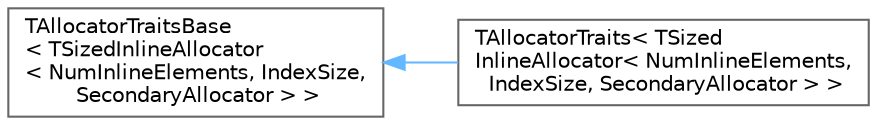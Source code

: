 digraph "Graphical Class Hierarchy"
{
 // INTERACTIVE_SVG=YES
 // LATEX_PDF_SIZE
  bgcolor="transparent";
  edge [fontname=Helvetica,fontsize=10,labelfontname=Helvetica,labelfontsize=10];
  node [fontname=Helvetica,fontsize=10,shape=box,height=0.2,width=0.4];
  rankdir="LR";
  Node0 [id="Node000000",label="TAllocatorTraitsBase\l\< TSizedInlineAllocator\l\< NumInlineElements, IndexSize,\l SecondaryAllocator \> \>",height=0.2,width=0.4,color="grey40", fillcolor="white", style="filled",URL="$db/d23/structTAllocatorTraitsBase.html",tooltip=" "];
  Node0 -> Node1 [id="edge6099_Node000000_Node000001",dir="back",color="steelblue1",style="solid",tooltip=" "];
  Node1 [id="Node000001",label="TAllocatorTraits\< TSized\lInlineAllocator\< NumInlineElements,\l IndexSize, SecondaryAllocator \> \>",height=0.2,width=0.4,color="grey40", fillcolor="white", style="filled",URL="$d1/dc9/structTAllocatorTraits_3_01TSizedInlineAllocator_3_01NumInlineElements_00_01IndexSize_00_01SecondaryAllocator_01_4_01_4.html",tooltip=" "];
}
